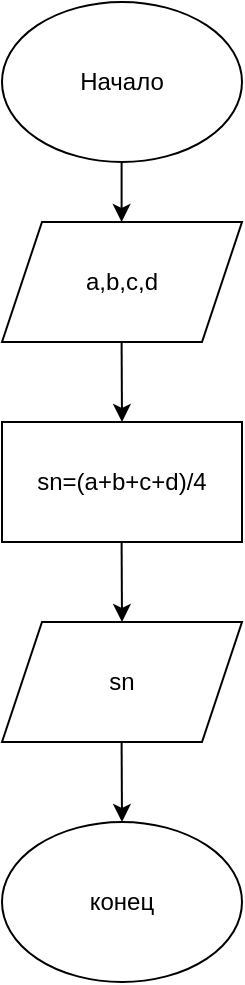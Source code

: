 <mxfile version="20.7.4" type="github">
  <diagram id="C5RBs43oDa-KdzZeNtuy" name="Page-1">
    <mxGraphModel dx="875" dy="516" grid="1" gridSize="10" guides="1" tooltips="1" connect="1" arrows="1" fold="1" page="1" pageScale="1" pageWidth="827" pageHeight="1169" math="0" shadow="0">
      <root>
        <mxCell id="WIyWlLk6GJQsqaUBKTNV-0" />
        <mxCell id="WIyWlLk6GJQsqaUBKTNV-1" parent="WIyWlLk6GJQsqaUBKTNV-0" />
        <mxCell id="JNImFhw9heClacXRyjav-0" value="Начало" style="ellipse;whiteSpace=wrap;html=1;" vertex="1" parent="WIyWlLk6GJQsqaUBKTNV-1">
          <mxGeometry x="170" y="40" width="120" height="80" as="geometry" />
        </mxCell>
        <mxCell id="JNImFhw9heClacXRyjav-1" value="a,b,c,d" style="shape=parallelogram;perimeter=parallelogramPerimeter;whiteSpace=wrap;html=1;fixedSize=1;" vertex="1" parent="WIyWlLk6GJQsqaUBKTNV-1">
          <mxGeometry x="170" y="150" width="120" height="60" as="geometry" />
        </mxCell>
        <mxCell id="JNImFhw9heClacXRyjav-2" value="sn=(a+b+c+d)/4" style="rounded=0;whiteSpace=wrap;html=1;" vertex="1" parent="WIyWlLk6GJQsqaUBKTNV-1">
          <mxGeometry x="170" y="250" width="120" height="60" as="geometry" />
        </mxCell>
        <mxCell id="JNImFhw9heClacXRyjav-3" value="sn" style="shape=parallelogram;perimeter=parallelogramPerimeter;whiteSpace=wrap;html=1;fixedSize=1;" vertex="1" parent="WIyWlLk6GJQsqaUBKTNV-1">
          <mxGeometry x="170" y="350" width="120" height="60" as="geometry" />
        </mxCell>
        <mxCell id="JNImFhw9heClacXRyjav-4" value="конец" style="ellipse;whiteSpace=wrap;html=1;" vertex="1" parent="WIyWlLk6GJQsqaUBKTNV-1">
          <mxGeometry x="170" y="450" width="120" height="80" as="geometry" />
        </mxCell>
        <mxCell id="JNImFhw9heClacXRyjav-5" value="" style="endArrow=classic;html=1;rounded=0;entryX=0.5;entryY=0;entryDx=0;entryDy=0;" edge="1" parent="WIyWlLk6GJQsqaUBKTNV-1" target="JNImFhw9heClacXRyjav-2">
          <mxGeometry width="50" height="50" relative="1" as="geometry">
            <mxPoint x="229.8" y="210" as="sourcePoint" />
            <mxPoint x="229.8" y="240" as="targetPoint" />
          </mxGeometry>
        </mxCell>
        <mxCell id="JNImFhw9heClacXRyjav-6" value="" style="endArrow=classic;html=1;rounded=0;" edge="1" parent="WIyWlLk6GJQsqaUBKTNV-1">
          <mxGeometry width="50" height="50" relative="1" as="geometry">
            <mxPoint x="229.8" y="120" as="sourcePoint" />
            <mxPoint x="229.8" y="150" as="targetPoint" />
          </mxGeometry>
        </mxCell>
        <mxCell id="JNImFhw9heClacXRyjav-7" value="" style="endArrow=classic;html=1;rounded=0;entryX=0.5;entryY=0;entryDx=0;entryDy=0;" edge="1" parent="WIyWlLk6GJQsqaUBKTNV-1" target="JNImFhw9heClacXRyjav-3">
          <mxGeometry x="1" y="-86" width="50" height="50" relative="1" as="geometry">
            <mxPoint x="229.8" y="310" as="sourcePoint" />
            <mxPoint x="229.8" y="340" as="targetPoint" />
            <mxPoint x="36" y="70" as="offset" />
          </mxGeometry>
        </mxCell>
        <mxCell id="JNImFhw9heClacXRyjav-8" value="" style="endArrow=classic;html=1;rounded=0;entryX=0.5;entryY=0;entryDx=0;entryDy=0;" edge="1" parent="WIyWlLk6GJQsqaUBKTNV-1">
          <mxGeometry x="1" y="-86" width="50" height="50" relative="1" as="geometry">
            <mxPoint x="229.8" y="410" as="sourcePoint" />
            <mxPoint x="230" y="450" as="targetPoint" />
            <mxPoint x="36" y="70" as="offset" />
          </mxGeometry>
        </mxCell>
      </root>
    </mxGraphModel>
  </diagram>
</mxfile>
